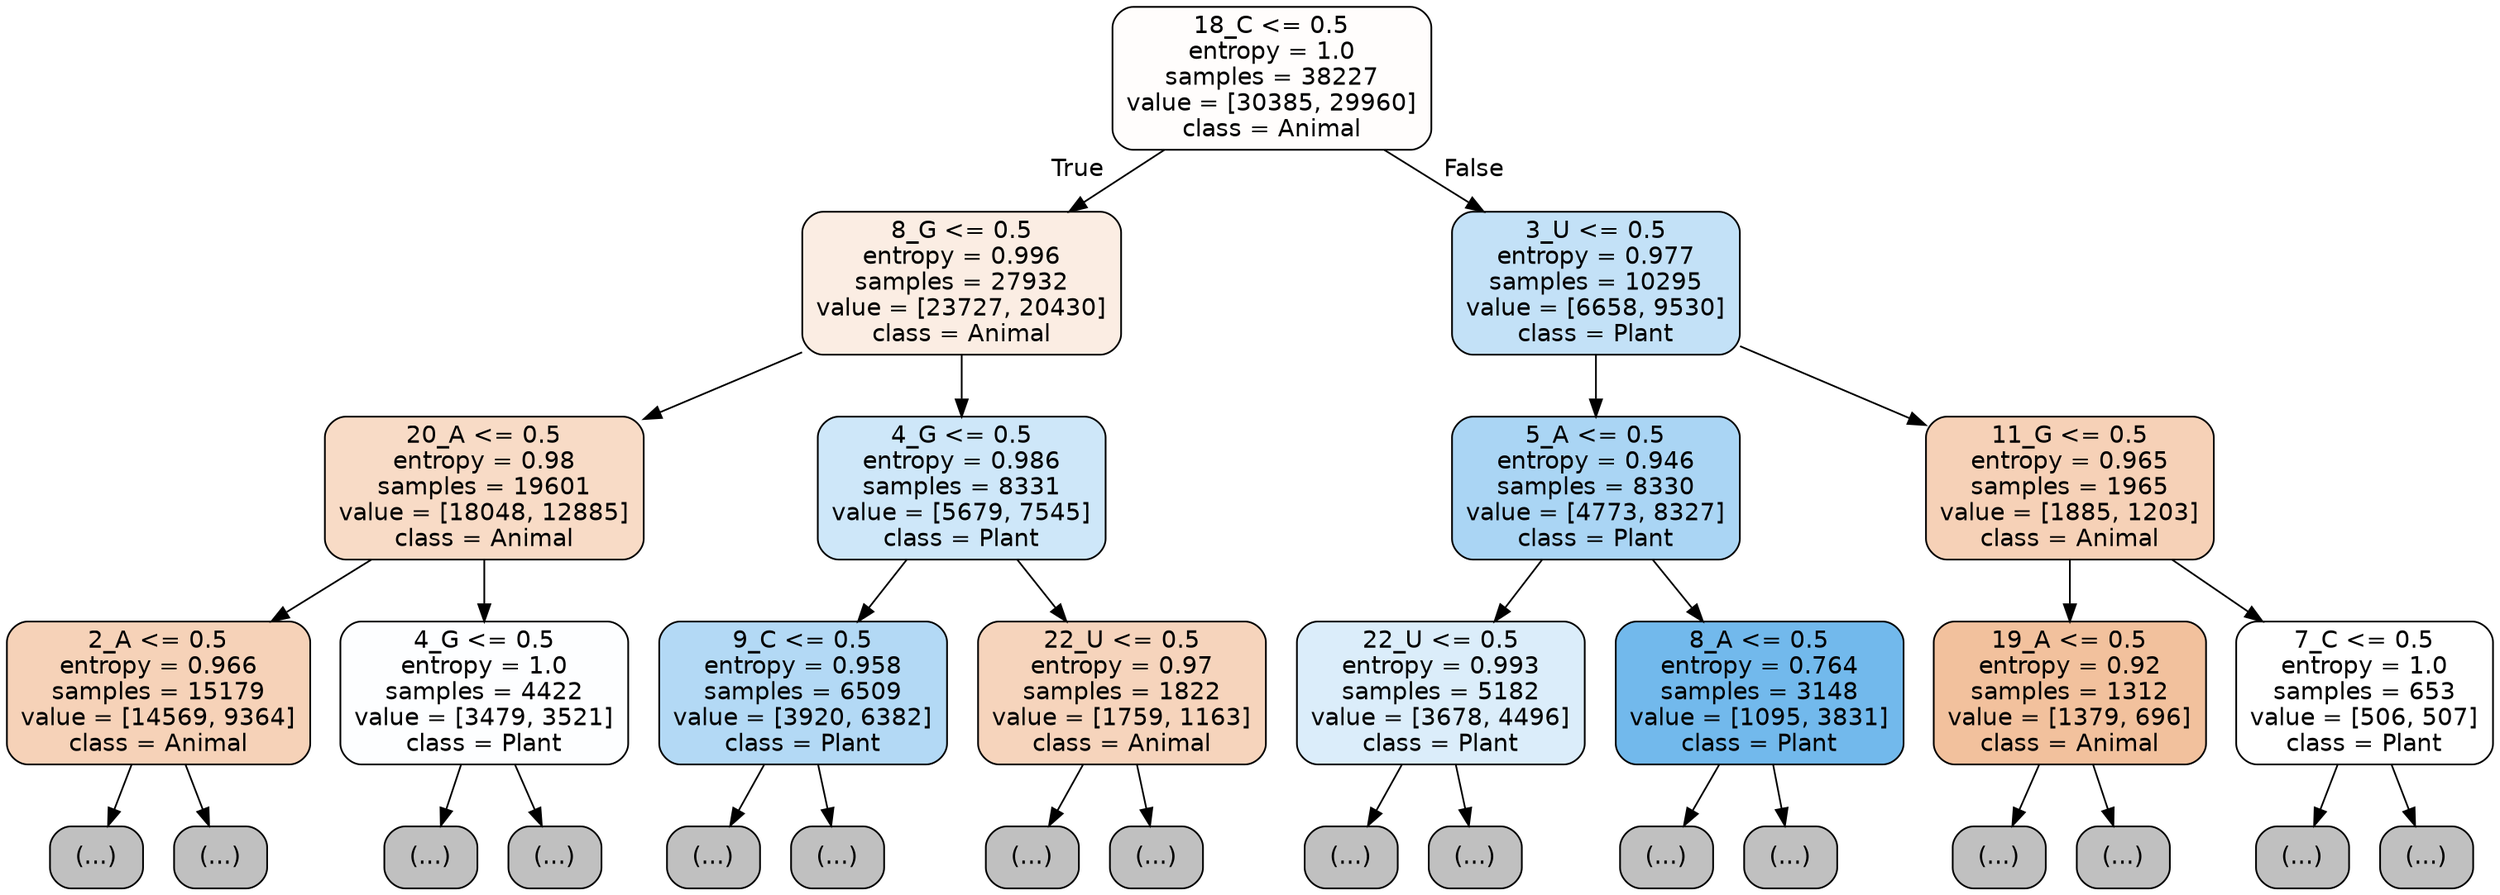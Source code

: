digraph Tree {
node [shape=box, style="filled, rounded", color="black", fontname="helvetica"] ;
edge [fontname="helvetica"] ;
0 [label="18_C <= 0.5\nentropy = 1.0\nsamples = 38227\nvalue = [30385, 29960]\nclass = Animal", fillcolor="#fffdfc"] ;
1 [label="8_G <= 0.5\nentropy = 0.996\nsamples = 27932\nvalue = [23727, 20430]\nclass = Animal", fillcolor="#fbede3"] ;
0 -> 1 [labeldistance=2.5, labelangle=45, headlabel="True"] ;
2 [label="20_A <= 0.5\nentropy = 0.98\nsamples = 19601\nvalue = [18048, 12885]\nclass = Animal", fillcolor="#f8dbc6"] ;
1 -> 2 ;
3 [label="2_A <= 0.5\nentropy = 0.966\nsamples = 15179\nvalue = [14569, 9364]\nclass = Animal", fillcolor="#f6d2b8"] ;
2 -> 3 ;
4 [label="(...)", fillcolor="#C0C0C0"] ;
3 -> 4 ;
5569 [label="(...)", fillcolor="#C0C0C0"] ;
3 -> 5569 ;
7384 [label="4_G <= 0.5\nentropy = 1.0\nsamples = 4422\nvalue = [3479, 3521]\nclass = Plant", fillcolor="#fdfeff"] ;
2 -> 7384 ;
7385 [label="(...)", fillcolor="#C0C0C0"] ;
7384 -> 7385 ;
8974 [label="(...)", fillcolor="#C0C0C0"] ;
7384 -> 8974 ;
9675 [label="4_G <= 0.5\nentropy = 0.986\nsamples = 8331\nvalue = [5679, 7545]\nclass = Plant", fillcolor="#cee7f9"] ;
1 -> 9675 ;
9676 [label="9_C <= 0.5\nentropy = 0.958\nsamples = 6509\nvalue = [3920, 6382]\nclass = Plant", fillcolor="#b3d9f5"] ;
9675 -> 9676 ;
9677 [label="(...)", fillcolor="#C0C0C0"] ;
9676 -> 9677 ;
11652 [label="(...)", fillcolor="#C0C0C0"] ;
9676 -> 11652 ;
12123 [label="22_U <= 0.5\nentropy = 0.97\nsamples = 1822\nvalue = [1759, 1163]\nclass = Animal", fillcolor="#f6d4bc"] ;
9675 -> 12123 ;
12124 [label="(...)", fillcolor="#C0C0C0"] ;
12123 -> 12124 ;
13035 [label="(...)", fillcolor="#C0C0C0"] ;
12123 -> 13035 ;
13150 [label="3_U <= 0.5\nentropy = 0.977\nsamples = 10295\nvalue = [6658, 9530]\nclass = Plant", fillcolor="#c3e1f7"] ;
0 -> 13150 [labeldistance=2.5, labelangle=-45, headlabel="False"] ;
13151 [label="5_A <= 0.5\nentropy = 0.946\nsamples = 8330\nvalue = [4773, 8327]\nclass = Plant", fillcolor="#aad5f4"] ;
13150 -> 13151 ;
13152 [label="22_U <= 0.5\nentropy = 0.993\nsamples = 5182\nvalue = [3678, 4496]\nclass = Plant", fillcolor="#dbedfa"] ;
13151 -> 13152 ;
13153 [label="(...)", fillcolor="#C0C0C0"] ;
13152 -> 13153 ;
14994 [label="(...)", fillcolor="#C0C0C0"] ;
13152 -> 14994 ;
15251 [label="8_A <= 0.5\nentropy = 0.764\nsamples = 3148\nvalue = [1095, 3831]\nclass = Plant", fillcolor="#72b9ec"] ;
13151 -> 15251 ;
15252 [label="(...)", fillcolor="#C0C0C0"] ;
15251 -> 15252 ;
15787 [label="(...)", fillcolor="#C0C0C0"] ;
15251 -> 15787 ;
15972 [label="11_G <= 0.5\nentropy = 0.965\nsamples = 1965\nvalue = [1885, 1203]\nclass = Animal", fillcolor="#f6d1b7"] ;
13150 -> 15972 ;
15973 [label="19_A <= 0.5\nentropy = 0.92\nsamples = 1312\nvalue = [1379, 696]\nclass = Animal", fillcolor="#f2c19d"] ;
15972 -> 15973 ;
15974 [label="(...)", fillcolor="#C0C0C0"] ;
15973 -> 15974 ;
16435 [label="(...)", fillcolor="#C0C0C0"] ;
15973 -> 16435 ;
16650 [label="7_C <= 0.5\nentropy = 1.0\nsamples = 653\nvalue = [506, 507]\nclass = Plant", fillcolor="#ffffff"] ;
15972 -> 16650 ;
16651 [label="(...)", fillcolor="#C0C0C0"] ;
16650 -> 16651 ;
16856 [label="(...)", fillcolor="#C0C0C0"] ;
16650 -> 16856 ;
}